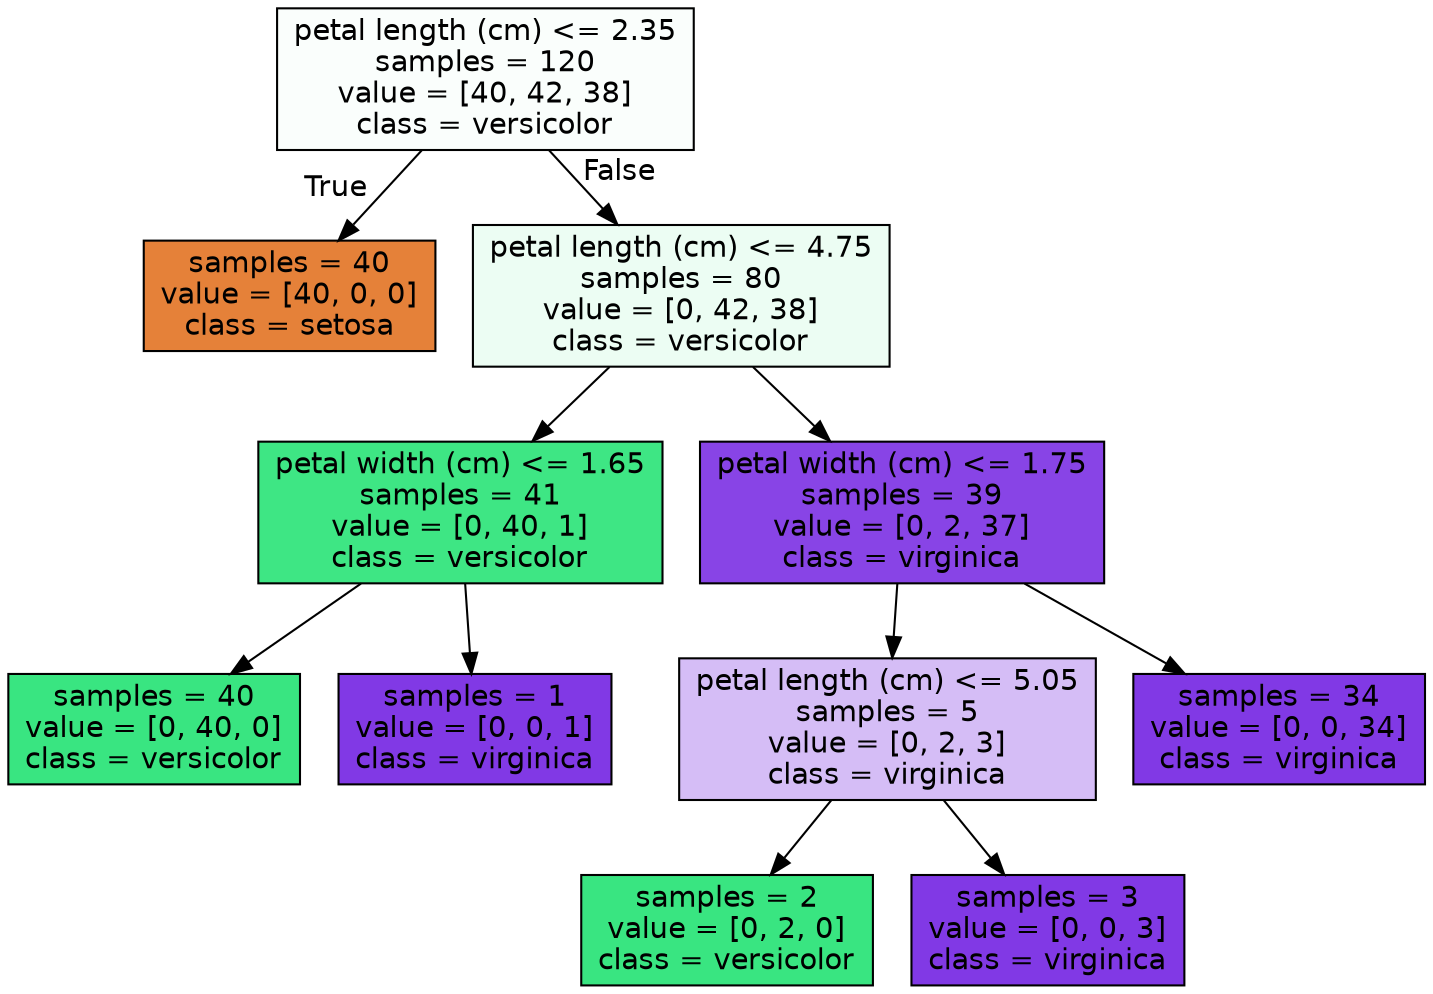 digraph Tree {
node [shape=box, style="filled", color="black", fontname="helvetica"] ;
edge [fontname="helvetica"] ;
0 [label="petal length (cm) <= 2.35\nsamples = 120\nvalue = [40, 42, 38]\nclass = versicolor", fillcolor="#fafefc"] ;
1 [label="samples = 40\nvalue = [40, 0, 0]\nclass = setosa", fillcolor="#e58139"] ;
0 -> 1 [labeldistance=2.5, labelangle=45, headlabel="True"] ;
2 [label="petal length (cm) <= 4.75\nsamples = 80\nvalue = [0, 42, 38]\nclass = versicolor", fillcolor="#ecfdf3"] ;
0 -> 2 [labeldistance=2.5, labelangle=-45, headlabel="False"] ;
3 [label="petal width (cm) <= 1.65\nsamples = 41\nvalue = [0, 40, 1]\nclass = versicolor", fillcolor="#3ee684"] ;
2 -> 3 ;
4 [label="samples = 40\nvalue = [0, 40, 0]\nclass = versicolor", fillcolor="#39e581"] ;
3 -> 4 ;
5 [label="samples = 1\nvalue = [0, 0, 1]\nclass = virginica", fillcolor="#8139e5"] ;
3 -> 5 ;
6 [label="petal width (cm) <= 1.75\nsamples = 39\nvalue = [0, 2, 37]\nclass = virginica", fillcolor="#8844e6"] ;
2 -> 6 ;
7 [label="petal length (cm) <= 5.05\nsamples = 5\nvalue = [0, 2, 3]\nclass = virginica", fillcolor="#d5bdf6"] ;
6 -> 7 ;
8 [label="samples = 2\nvalue = [0, 2, 0]\nclass = versicolor", fillcolor="#39e581"] ;
7 -> 8 ;
9 [label="samples = 3\nvalue = [0, 0, 3]\nclass = virginica", fillcolor="#8139e5"] ;
7 -> 9 ;
10 [label="samples = 34\nvalue = [0, 0, 34]\nclass = virginica", fillcolor="#8139e5"] ;
6 -> 10 ;
}